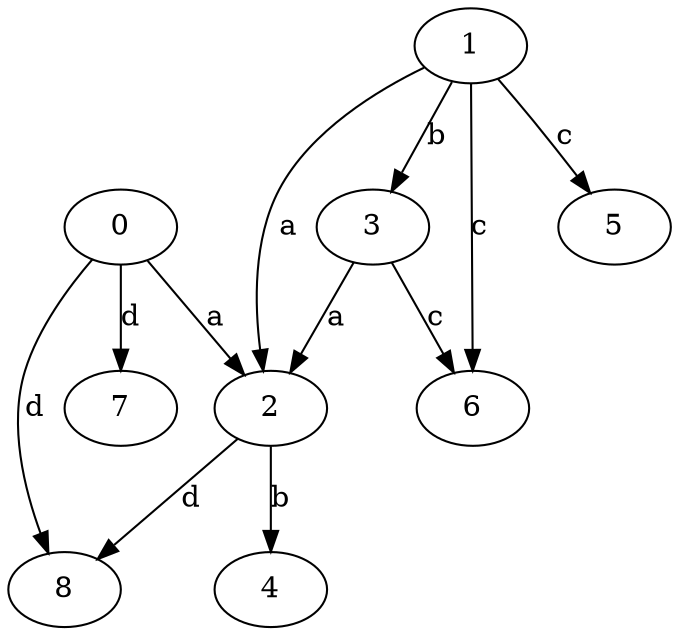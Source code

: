 strict digraph  {
1;
2;
3;
0;
4;
5;
6;
7;
8;
1 -> 2  [label=a];
1 -> 3  [label=b];
1 -> 5  [label=c];
1 -> 6  [label=c];
2 -> 4  [label=b];
2 -> 8  [label=d];
3 -> 2  [label=a];
3 -> 6  [label=c];
0 -> 2  [label=a];
0 -> 7  [label=d];
0 -> 8  [label=d];
}
